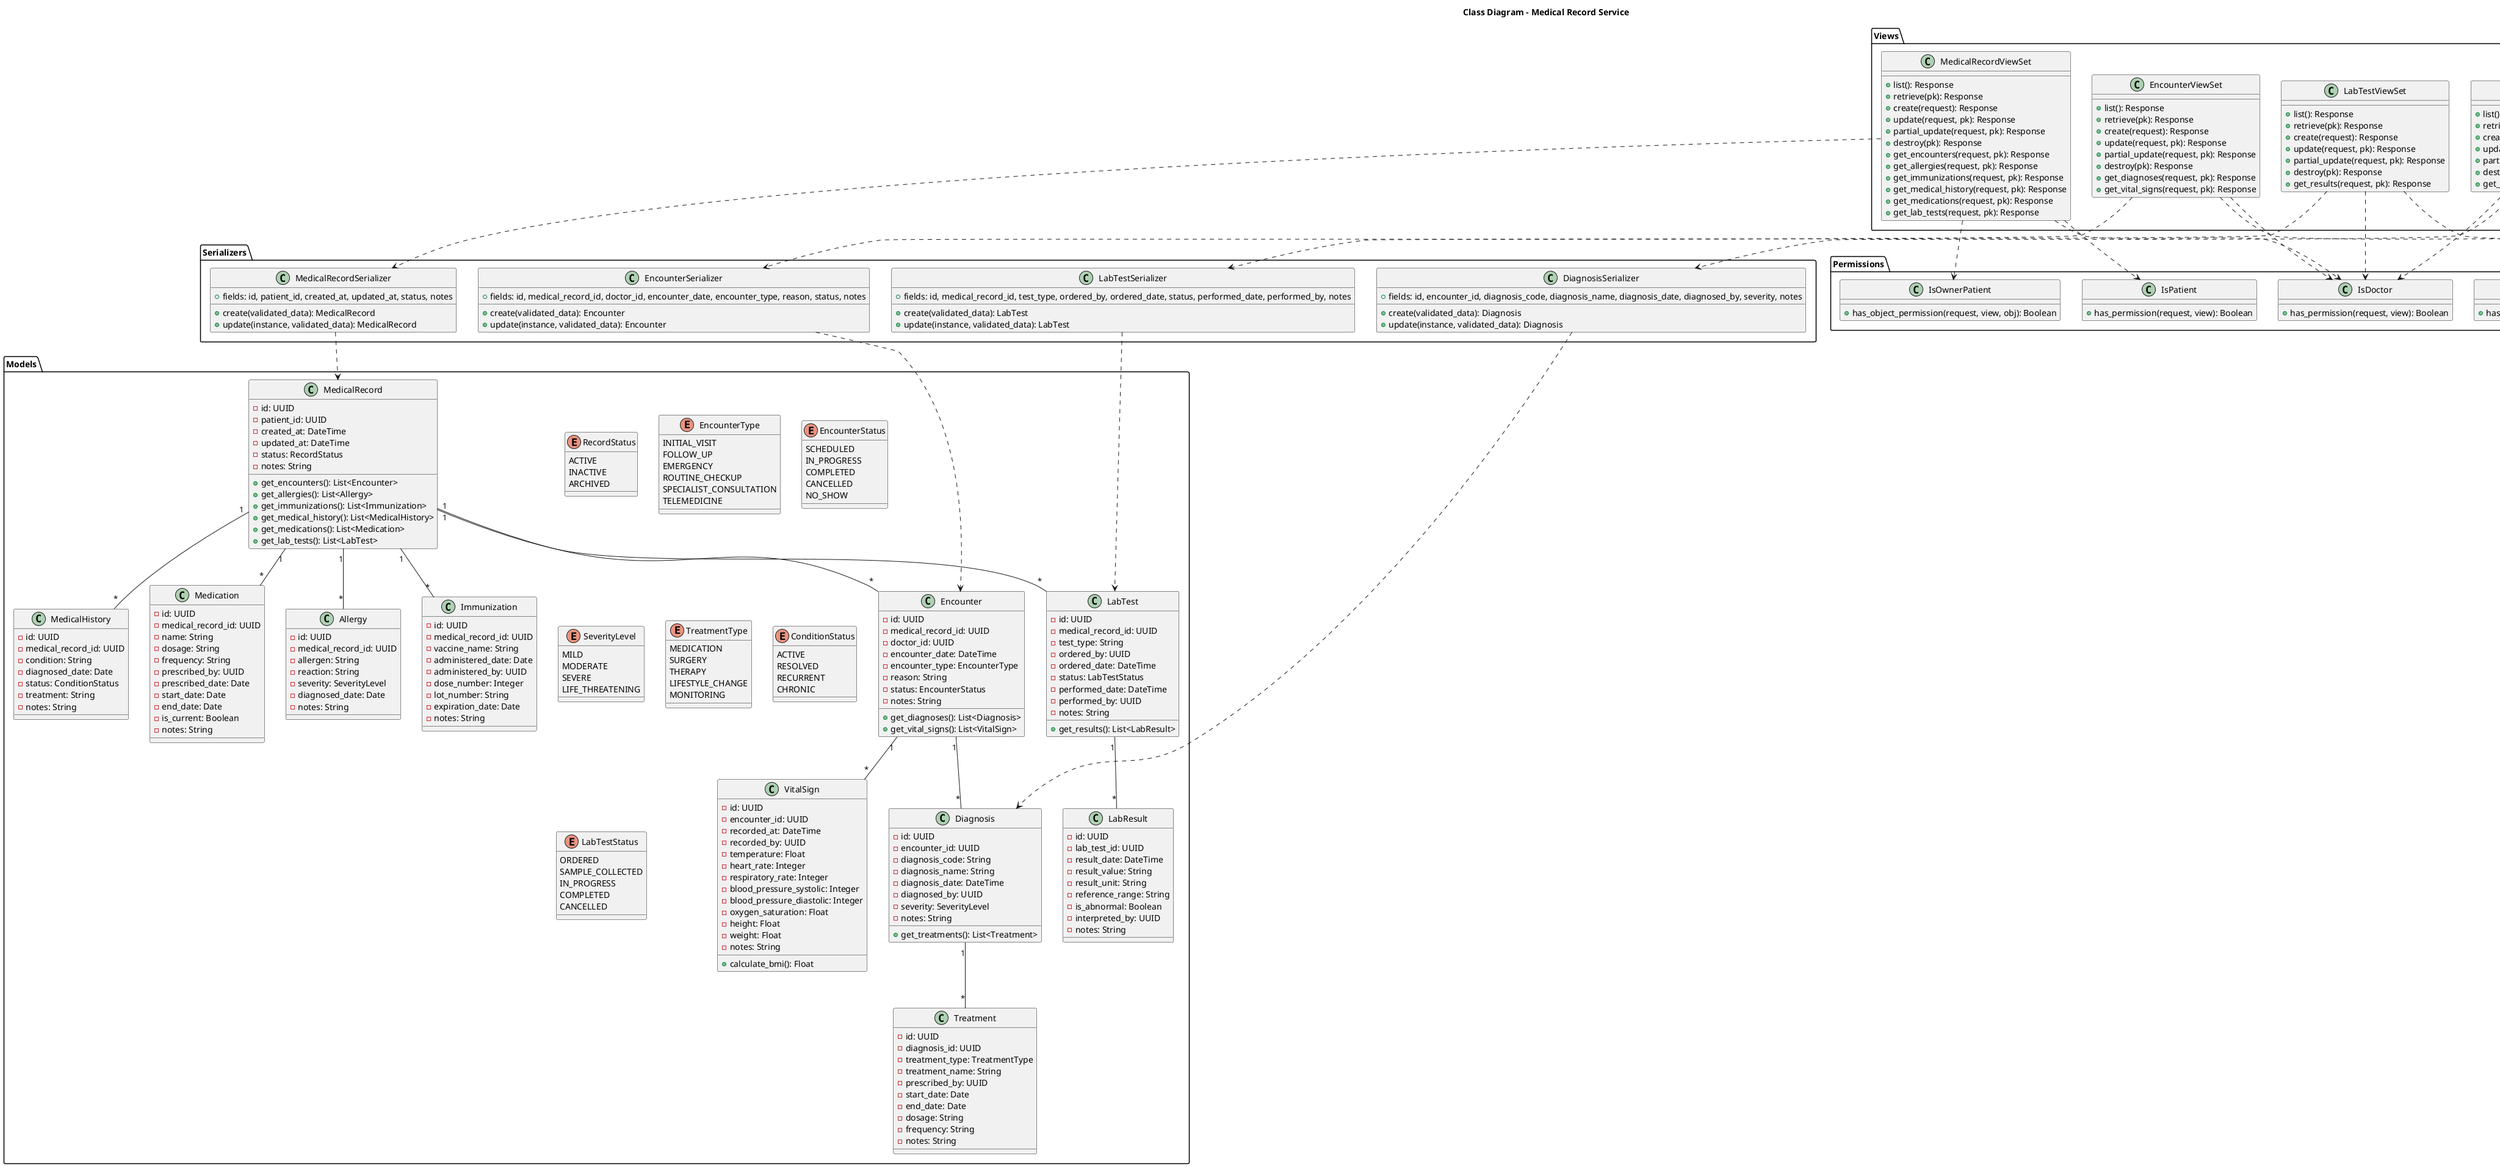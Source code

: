 @startuml
title Class Diagram - Medical Record Service

package "Models" {
  class MedicalRecord {
    - id: UUID
    - patient_id: UUID
    - created_at: DateTime
    - updated_at: DateTime
    - status: RecordStatus
    - notes: String
    + get_encounters(): List<Encounter>
    + get_allergies(): List<Allergy>
    + get_immunizations(): List<Immunization>
    + get_medical_history(): List<MedicalHistory>
    + get_medications(): List<Medication>
    + get_lab_tests(): List<LabTest>
  }

  class Encounter {
    - id: UUID
    - medical_record_id: UUID
    - doctor_id: UUID
    - encounter_date: DateTime
    - encounter_type: EncounterType
    - reason: String
    - status: EncounterStatus
    - notes: String
    + get_diagnoses(): List<Diagnosis>
    + get_vital_signs(): List<VitalSign>
  }

  class Diagnosis {
    - id: UUID
    - encounter_id: UUID
    - diagnosis_code: String
    - diagnosis_name: String
    - diagnosis_date: DateTime
    - diagnosed_by: UUID
    - severity: SeverityLevel
    - notes: String
    + get_treatments(): List<Treatment>
  }

  class Treatment {
    - id: UUID
    - diagnosis_id: UUID
    - treatment_type: TreatmentType
    - treatment_name: String
    - prescribed_by: UUID
    - start_date: Date
    - end_date: Date
    - dosage: String
    - frequency: String
    - notes: String
  }

  class Allergy {
    - id: UUID
    - medical_record_id: UUID
    - allergen: String
    - reaction: String
    - severity: SeverityLevel
    - diagnosed_date: Date
    - notes: String
  }

  class Immunization {
    - id: UUID
    - medical_record_id: UUID
    - vaccine_name: String
    - administered_date: Date
    - administered_by: UUID
    - dose_number: Integer
    - lot_number: String
    - expiration_date: Date
    - notes: String
  }

  class MedicalHistory {
    - id: UUID
    - medical_record_id: UUID
    - condition: String
    - diagnosed_date: Date
    - status: ConditionStatus
    - treatment: String
    - notes: String
  }

  class Medication {
    - id: UUID
    - medical_record_id: UUID
    - name: String
    - dosage: String
    - frequency: String
    - prescribed_by: UUID
    - prescribed_date: Date
    - start_date: Date
    - end_date: Date
    - is_current: Boolean
    - notes: String
  }

  class VitalSign {
    - id: UUID
    - encounter_id: UUID
    - recorded_at: DateTime
    - recorded_by: UUID
    - temperature: Float
    - heart_rate: Integer
    - respiratory_rate: Integer
    - blood_pressure_systolic: Integer
    - blood_pressure_diastolic: Integer
    - oxygen_saturation: Float
    - height: Float
    - weight: Float
    - notes: String
    + calculate_bmi(): Float
  }

  class LabTest {
    - id: UUID
    - medical_record_id: UUID
    - test_type: String
    - ordered_by: UUID
    - ordered_date: DateTime
    - status: LabTestStatus
    - performed_date: DateTime
    - performed_by: UUID
    - notes: String
    + get_results(): List<LabResult>
  }

  class LabResult {
    - id: UUID
    - lab_test_id: UUID
    - result_date: DateTime
    - result_value: String
    - result_unit: String
    - reference_range: String
    - is_abnormal: Boolean
    - interpreted_by: UUID
    - notes: String
  }

  enum RecordStatus {
    ACTIVE
    INACTIVE
    ARCHIVED
  }

  enum EncounterType {
    INITIAL_VISIT
    FOLLOW_UP
    EMERGENCY
    ROUTINE_CHECKUP
    SPECIALIST_CONSULTATION
    TELEMEDICINE
  }

  enum EncounterStatus {
    SCHEDULED
    IN_PROGRESS
    COMPLETED
    CANCELLED
    NO_SHOW
  }

  enum SeverityLevel {
    MILD
    MODERATE
    SEVERE
    LIFE_THREATENING
  }

  enum TreatmentType {
    MEDICATION
    SURGERY
    THERAPY
    LIFESTYLE_CHANGE
    MONITORING
  }

  enum ConditionStatus {
    ACTIVE
    RESOLVED
    RECURRENT
    CHRONIC
  }

  enum LabTestStatus {
    ORDERED
    SAMPLE_COLLECTED
    IN_PROGRESS
    COMPLETED
    CANCELLED
  }
}

package "Serializers" {
  class MedicalRecordSerializer {
    + fields: id, patient_id, created_at, updated_at, status, notes
    + create(validated_data): MedicalRecord
    + update(instance, validated_data): MedicalRecord
  }

  class EncounterSerializer {
    + fields: id, medical_record_id, doctor_id, encounter_date, encounter_type, reason, status, notes
    + create(validated_data): Encounter
    + update(instance, validated_data): Encounter
  }

  class DiagnosisSerializer {
    + fields: id, encounter_id, diagnosis_code, diagnosis_name, diagnosis_date, diagnosed_by, severity, notes
    + create(validated_data): Diagnosis
    + update(instance, validated_data): Diagnosis
  }

  class LabTestSerializer {
    + fields: id, medical_record_id, test_type, ordered_by, ordered_date, status, performed_date, performed_by, notes
    + create(validated_data): LabTest
    + update(instance, validated_data): LabTest
  }
}

package "Views" {
  class MedicalRecordViewSet {
    + list(): Response
    + retrieve(pk): Response
    + create(request): Response
    + update(request, pk): Response
    + partial_update(request, pk): Response
    + destroy(pk): Response
    + get_encounters(request, pk): Response
    + get_allergies(request, pk): Response
    + get_immunizations(request, pk): Response
    + get_medical_history(request, pk): Response
    + get_medications(request, pk): Response
    + get_lab_tests(request, pk): Response
  }

  class EncounterViewSet {
    + list(): Response
    + retrieve(pk): Response
    + create(request): Response
    + update(request, pk): Response
    + partial_update(request, pk): Response
    + destroy(pk): Response
    + get_diagnoses(request, pk): Response
    + get_vital_signs(request, pk): Response
  }

  class DiagnosisViewSet {
    + list(): Response
    + retrieve(pk): Response
    + create(request): Response
    + update(request, pk): Response
    + partial_update(request, pk): Response
    + destroy(pk): Response
    + get_treatments(request, pk): Response
  }

  class LabTestViewSet {
    + list(): Response
    + retrieve(pk): Response
    + create(request): Response
    + update(request, pk): Response
    + partial_update(request, pk): Response
    + destroy(pk): Response
    + get_results(request, pk): Response
  }
}

package "Permissions" {
  class IsDoctor {
    + has_permission(request, view): Boolean
  }

  class IsPatient {
    + has_permission(request, view): Boolean
  }

  class IsNurse {
    + has_permission(request, view): Boolean
  }

  class IsLabTech {
    + has_permission(request, view): Boolean
  }

  class IsTreatingDoctor {
    + has_object_permission(request, view, obj): Boolean
  }

  class IsOwnerPatient {
    + has_object_permission(request, view, obj): Boolean
  }
}

' Relationships
MedicalRecord "1" -- "*" Encounter
MedicalRecord "1" -- "*" Allergy
MedicalRecord "1" -- "*" Immunization
MedicalRecord "1" -- "*" MedicalHistory
MedicalRecord "1" -- "*" Medication
MedicalRecord "1" -- "*" LabTest
Encounter "1" -- "*" Diagnosis
Encounter "1" -- "*" VitalSign
Diagnosis "1" -- "*" Treatment
LabTest "1" -- "*" LabResult

MedicalRecordSerializer ..> MedicalRecord
EncounterSerializer ..> Encounter
DiagnosisSerializer ..> Diagnosis
LabTestSerializer ..> LabTest

MedicalRecordViewSet ..> MedicalRecordSerializer
EncounterViewSet ..> EncounterSerializer
DiagnosisViewSet ..> DiagnosisSerializer
LabTestViewSet ..> LabTestSerializer

MedicalRecordViewSet ..> IsDoctor
MedicalRecordViewSet ..> IsPatient
MedicalRecordViewSet ..> IsOwnerPatient
EncounterViewSet ..> IsDoctor
EncounterViewSet ..> IsTreatingDoctor
DiagnosisViewSet ..> IsDoctor
DiagnosisViewSet ..> IsTreatingDoctor
LabTestViewSet ..> IsLabTech
LabTestViewSet ..> IsDoctor

@enduml
